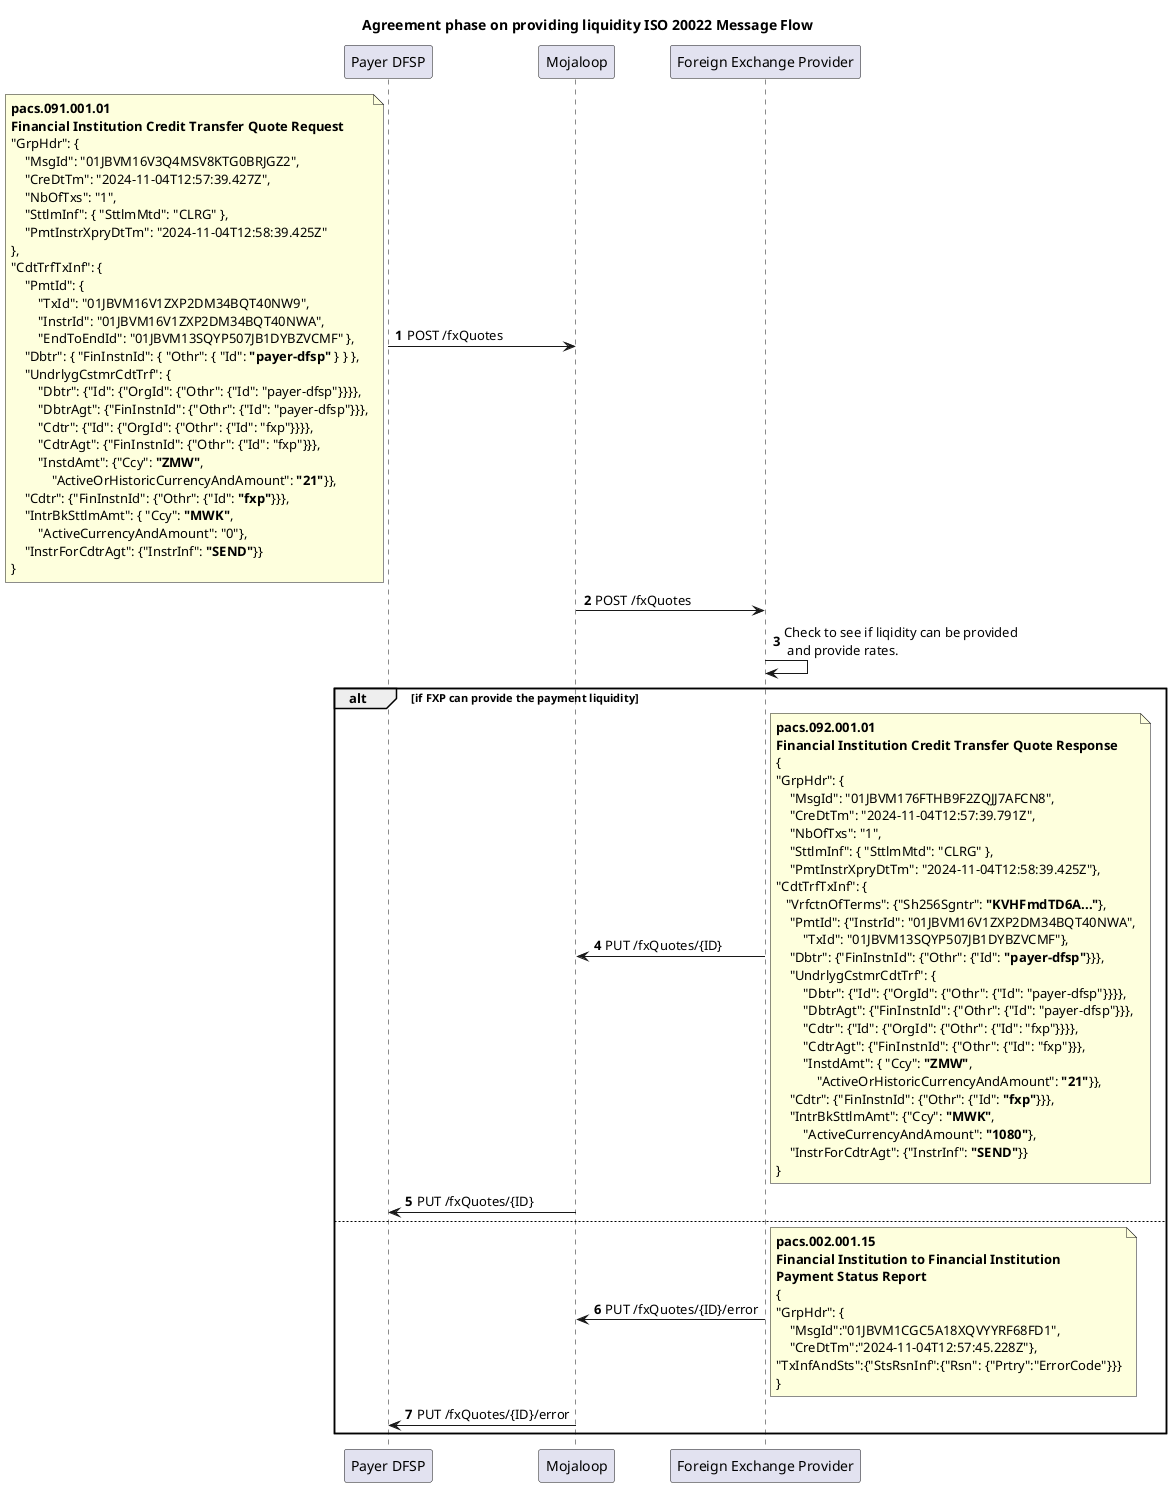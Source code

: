 @startuml

Title Agreement phase on providing liquidity ISO 20022 Message Flow
participant PayerDFSP as "Payer DFSP"
participant Mojaloop as "Mojaloop"
participant FXP as "Foreign Exchange Provider"

autonumber

PayerDFSP -> Mojaloop: POST /fxQuotes
note left
**pacs.091.001.01**
**Financial Institution Credit Transfer Quote Request**
"GrpHdr": {
    "MsgId": "01JBVM16V3Q4MSV8KTG0BRJGZ2",
    "CreDtTm": "2024-11-04T12:57:39.427Z",
    "NbOfTxs": "1",
    "SttlmInf": { "SttlmMtd": "CLRG" },
    "PmtInstrXpryDtTm": "2024-11-04T12:58:39.425Z"
},
"CdtTrfTxInf": {
    "PmtId": {
        "TxId": "01JBVM16V1ZXP2DM34BQT40NW9",
        "InstrId": "01JBVM16V1ZXP2DM34BQT40NWA",
        "EndToEndId": "01JBVM13SQYP507JB1DYBZVCMF" },
    "Dbtr": { "FinInstnId": { "Othr": { "Id": **"payer-dfsp"** } } },
    "UndrlygCstmrCdtTrf": {
        "Dbtr": {"Id": {"OrgId": {"Othr": {"Id": "payer-dfsp"}}}},
        "DbtrAgt": {"FinInstnId": {"Othr": {"Id": "payer-dfsp"}}},
        "Cdtr": {"Id": {"OrgId": {"Othr": {"Id": "fxp"}}}},
        "CdtrAgt": {"FinInstnId": {"Othr": {"Id": "fxp"}}},
        "InstdAmt": {"Ccy": **"ZMW"**,
            "ActiveOrHistoricCurrencyAndAmount": **"21"**}},
    "Cdtr": {"FinInstnId": {"Othr": {"Id": **"fxp"**}}},
    "IntrBkSttlmAmt": { "Ccy": **"MWK"**,
        "ActiveCurrencyAndAmount": "0"},
    "InstrForCdtrAgt": {"InstrInf": **"SEND"**}}
}
end note
Mojaloop -> FXP: POST /fxQuotes
FXP -> FXP: Check to see if liqidity can be provided \n and provide rates.
alt if FXP can provide the payment liquidity
FXP -> Mojaloop: PUT /fxQuotes/{ID}
note right
**pacs.092.001.01**
**Financial Institution Credit Transfer Quote Response**
{
"GrpHdr": {
    "MsgId": "01JBVM176FTHB9F2ZQJJ7AFCN8",
    "CreDtTm": "2024-11-04T12:57:39.791Z",
    "NbOfTxs": "1",
    "SttlmInf": { "SttlmMtd": "CLRG" },
    "PmtInstrXpryDtTm": "2024-11-04T12:58:39.425Z"},
"CdtTrfTxInf": {
   "VrfctnOfTerms": {"Sh256Sgntr": **"KVHFmdTD6A..."**},
    "PmtId": {"InstrId": "01JBVM16V1ZXP2DM34BQT40NWA",
        "TxId": "01JBVM13SQYP507JB1DYBZVCMF"},
    "Dbtr": {"FinInstnId": {"Othr": {"Id": **"payer-dfsp"**}}},
    "UndrlygCstmrCdtTrf": {
        "Dbtr": {"Id": {"OrgId": {"Othr": {"Id": "payer-dfsp"}}}},
        "DbtrAgt": {"FinInstnId": {"Othr": {"Id": "payer-dfsp"}}},
        "Cdtr": {"Id": {"OrgId": {"Othr": {"Id": "fxp"}}}},
        "CdtrAgt": {"FinInstnId": {"Othr": {"Id": "fxp"}}},
        "InstdAmt": { "Ccy": **"ZMW"**,
            "ActiveOrHistoricCurrencyAndAmount": **"21"**}},
    "Cdtr": {"FinInstnId": {"Othr": {"Id": **"fxp"**}}},
    "IntrBkSttlmAmt": {"Ccy": **"MWK"**,
        "ActiveCurrencyAndAmount": **"1080"**},
    "InstrForCdtrAgt": {"InstrInf": **"SEND"**}}
}
end note
Mojaloop -> PayerDFSP: PUT /fxQuotes/{ID}

else

FXP -> Mojaloop: PUT /fxQuotes/{ID}/error 
note right
**pacs.002.001.15**
**Financial Institution to Financial Institution** 
**Payment Status Report**
{
"GrpHdr": {
    "MsgId":"01JBVM1CGC5A18XQVYYRF68FD1",
    "CreDtTm":"2024-11-04T12:57:45.228Z"},
"TxInfAndSts":{"StsRsnInf":{"Rsn": {"Prtry":"ErrorCode"}}}
}
end note
Mojaloop -> PayerDFSP: PUT /fxQuotes/{ID}/error 
end


@enduml